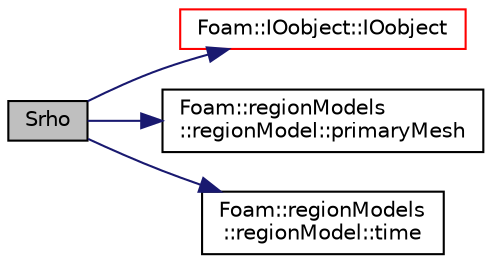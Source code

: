 digraph "Srho"
{
  bgcolor="transparent";
  edge [fontname="Helvetica",fontsize="10",labelfontname="Helvetica",labelfontsize="10"];
  node [fontname="Helvetica",fontsize="10",shape=record];
  rankdir="LR";
  Node1 [label="Srho",height=0.2,width=0.4,color="black", fillcolor="grey75", style="filled", fontcolor="black"];
  Node1 -> Node2 [color="midnightblue",fontsize="10",style="solid",fontname="Helvetica"];
  Node2 [label="Foam::IOobject::IOobject",height=0.2,width=0.4,color="red",URL="$a01203.html#a685873fbbf7ab615e064d2bd0928f09b",tooltip="Construct from name, instance, registry, io options. "];
  Node1 -> Node3 [color="midnightblue",fontsize="10",style="solid",fontname="Helvetica"];
  Node3 [label="Foam::regionModels\l::regionModel::primaryMesh",height=0.2,width=0.4,color="black",URL="$a02194.html#a3f74d6f26fb409562d28d2365d1bbf12",tooltip="Return the reference to the primary mesh database. "];
  Node1 -> Node4 [color="midnightblue",fontsize="10",style="solid",fontname="Helvetica"];
  Node4 [label="Foam::regionModels\l::regionModel::time",height=0.2,width=0.4,color="black",URL="$a02194.html#ab5a56b597db315d880e81c09a4341244",tooltip="Return the reference to the time database. "];
}
